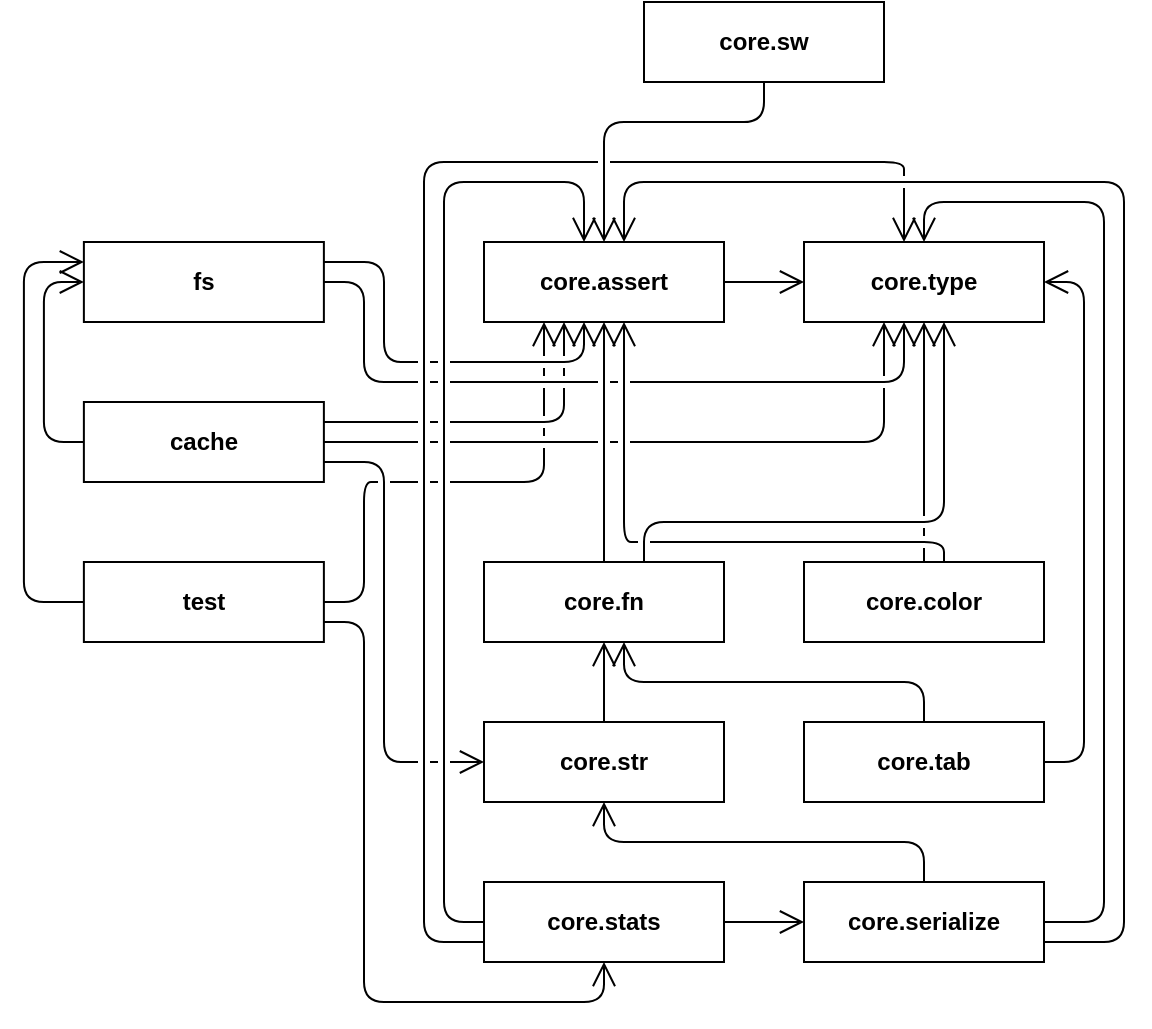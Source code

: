 <mxfile version="21.2.9" type="github">
  <diagram name="arch" id="TRP2K677sPI2TilkwHnE">
    <mxGraphModel dx="1521" dy="698" grid="1" gridSize="10" guides="1" tooltips="1" connect="1" arrows="1" fold="1" page="0" pageScale="1" pageWidth="850" pageHeight="1100" math="0" shadow="0">
      <root>
        <mxCell id="0" />
        <mxCell id="1" parent="0" />
        <mxCell id="u6jPdmk9WHOxQMYmwKkK-1" value="core.fn" style="rounded=0;whiteSpace=wrap;html=1;fontStyle=1" vertex="1" parent="1">
          <mxGeometry y="280" width="120" height="40" as="geometry" />
        </mxCell>
        <mxCell id="u6jPdmk9WHOxQMYmwKkK-2" value="&lt;div&gt;core.assert&lt;/div&gt;" style="rounded=0;whiteSpace=wrap;html=1;fontStyle=1" vertex="1" parent="1">
          <mxGeometry y="120" width="120" height="40" as="geometry" />
        </mxCell>
        <mxCell id="u6jPdmk9WHOxQMYmwKkK-3" value="&lt;div&gt;core.type&lt;/div&gt;" style="rounded=0;whiteSpace=wrap;html=1;fontStyle=1" vertex="1" parent="1">
          <mxGeometry x="160" y="120" width="120" height="40" as="geometry" />
        </mxCell>
        <mxCell id="u6jPdmk9WHOxQMYmwKkK-4" value="core.color" style="rounded=0;whiteSpace=wrap;html=1;fontStyle=1" vertex="1" parent="1">
          <mxGeometry x="160" y="280" width="120" height="40" as="geometry" />
        </mxCell>
        <mxCell id="u6jPdmk9WHOxQMYmwKkK-5" value="&lt;div&gt;core.tab&lt;/div&gt;" style="rounded=0;whiteSpace=wrap;html=1;fontStyle=1" vertex="1" parent="1">
          <mxGeometry x="160" y="360" width="120" height="40" as="geometry" />
        </mxCell>
        <mxCell id="u6jPdmk9WHOxQMYmwKkK-6" value="&lt;div&gt;core.str&lt;/div&gt;" style="rounded=0;whiteSpace=wrap;html=1;fontStyle=1" vertex="1" parent="1">
          <mxGeometry y="360" width="120" height="40" as="geometry" />
        </mxCell>
        <mxCell id="u6jPdmk9WHOxQMYmwKkK-7" value="&lt;div&gt;core.serialize&lt;/div&gt;" style="rounded=0;whiteSpace=wrap;html=1;fontStyle=1" vertex="1" parent="1">
          <mxGeometry x="160" y="440" width="120" height="40" as="geometry" />
        </mxCell>
        <mxCell id="u6jPdmk9WHOxQMYmwKkK-8" value="&lt;div&gt;core.sw&lt;/div&gt;" style="rounded=0;whiteSpace=wrap;html=1;fontStyle=1" vertex="1" parent="1">
          <mxGeometry x="80" width="120" height="40" as="geometry" />
        </mxCell>
        <mxCell id="u6jPdmk9WHOxQMYmwKkK-9" value="cache" style="rounded=0;whiteSpace=wrap;html=1;fontStyle=1" vertex="1" parent="1">
          <mxGeometry x="-200.06" y="200" width="120" height="40" as="geometry" />
        </mxCell>
        <mxCell id="u6jPdmk9WHOxQMYmwKkK-10" value="fs" style="rounded=0;whiteSpace=wrap;html=1;fontStyle=1" vertex="1" parent="1">
          <mxGeometry x="-200.06" y="120" width="120" height="40" as="geometry" />
        </mxCell>
        <mxCell id="u6jPdmk9WHOxQMYmwKkK-11" value="&lt;div&gt;test&lt;/div&gt;" style="rounded=0;whiteSpace=wrap;html=1;fontStyle=1" vertex="1" parent="1">
          <mxGeometry x="-200.06" y="280" width="120" height="40" as="geometry" />
        </mxCell>
        <mxCell id="u6jPdmk9WHOxQMYmwKkK-12" value="&lt;div&gt;core.stats&lt;/div&gt;" style="rounded=0;whiteSpace=wrap;html=1;fontStyle=1" vertex="1" parent="1">
          <mxGeometry y="440" width="120" height="40" as="geometry" />
        </mxCell>
        <mxCell id="u6jPdmk9WHOxQMYmwKkK-13" value="" style="endArrow=open;endFill=1;endSize=10;html=1;rounded=1;jumpStyle=gap;edgeStyle=orthogonalEdgeStyle;" edge="1" parent="1" source="u6jPdmk9WHOxQMYmwKkK-2" target="u6jPdmk9WHOxQMYmwKkK-3">
          <mxGeometry width="160" relative="1" as="geometry">
            <mxPoint x="-310" y="580" as="sourcePoint" />
            <mxPoint x="-150" y="580" as="targetPoint" />
          </mxGeometry>
        </mxCell>
        <mxCell id="u6jPdmk9WHOxQMYmwKkK-14" value="" style="endArrow=open;endFill=1;endSize=10;html=1;rounded=1;jumpStyle=gap;edgeStyle=orthogonalEdgeStyle;" edge="1" parent="1" source="u6jPdmk9WHOxQMYmwKkK-1" target="u6jPdmk9WHOxQMYmwKkK-2">
          <mxGeometry width="160" relative="1" as="geometry">
            <mxPoint x="130" y="150" as="sourcePoint" />
            <mxPoint x="210" y="150" as="targetPoint" />
            <Array as="points">
              <mxPoint x="60" y="180" />
              <mxPoint x="60" y="180" />
            </Array>
          </mxGeometry>
        </mxCell>
        <mxCell id="u6jPdmk9WHOxQMYmwKkK-15" value="" style="endArrow=open;endFill=1;endSize=10;html=1;rounded=1;jumpStyle=gap;edgeStyle=orthogonalEdgeStyle;" edge="1" parent="1" source="u6jPdmk9WHOxQMYmwKkK-1" target="u6jPdmk9WHOxQMYmwKkK-3">
          <mxGeometry width="160" relative="1" as="geometry">
            <mxPoint x="260" y="250" as="sourcePoint" />
            <mxPoint x="70" y="170" as="targetPoint" />
            <Array as="points">
              <mxPoint x="80" y="260" />
              <mxPoint x="230" y="260" />
            </Array>
          </mxGeometry>
        </mxCell>
        <mxCell id="u6jPdmk9WHOxQMYmwKkK-16" value="" style="endArrow=open;endFill=1;endSize=10;html=1;rounded=1;jumpStyle=gap;edgeStyle=orthogonalEdgeStyle;" edge="1" parent="1" source="u6jPdmk9WHOxQMYmwKkK-4" target="u6jPdmk9WHOxQMYmwKkK-2">
          <mxGeometry width="160" relative="1" as="geometry">
            <mxPoint x="260" y="250" as="sourcePoint" />
            <mxPoint x="70" y="170" as="targetPoint" />
            <Array as="points">
              <mxPoint x="230" y="270" />
              <mxPoint x="70" y="270" />
            </Array>
          </mxGeometry>
        </mxCell>
        <mxCell id="u6jPdmk9WHOxQMYmwKkK-17" value="" style="endArrow=open;endFill=1;endSize=10;html=1;rounded=1;jumpStyle=gap;edgeStyle=orthogonalEdgeStyle;" edge="1" parent="1" source="u6jPdmk9WHOxQMYmwKkK-4" target="u6jPdmk9WHOxQMYmwKkK-3">
          <mxGeometry width="160" relative="1" as="geometry">
            <mxPoint x="380" y="250" as="sourcePoint" />
            <mxPoint x="40" y="170" as="targetPoint" />
            <Array as="points">
              <mxPoint x="220" y="180" />
              <mxPoint x="220" y="180" />
            </Array>
          </mxGeometry>
        </mxCell>
        <mxCell id="u6jPdmk9WHOxQMYmwKkK-20" value="" style="endArrow=open;endFill=1;endSize=10;html=1;rounded=1;jumpStyle=gap;edgeStyle=orthogonalEdgeStyle;" edge="1" parent="1" source="u6jPdmk9WHOxQMYmwKkK-8" target="u6jPdmk9WHOxQMYmwKkK-2">
          <mxGeometry width="160" relative="1" as="geometry">
            <mxPoint x="70" y="250" as="sourcePoint" />
            <mxPoint x="70" y="170" as="targetPoint" />
            <Array as="points">
              <mxPoint x="140" y="60" />
              <mxPoint x="60" y="60" />
            </Array>
          </mxGeometry>
        </mxCell>
        <mxCell id="u6jPdmk9WHOxQMYmwKkK-21" value="" style="endArrow=open;endFill=1;endSize=10;html=1;rounded=1;jumpStyle=gap;edgeStyle=orthogonalEdgeStyle;" edge="1" parent="1" source="u6jPdmk9WHOxQMYmwKkK-6" target="u6jPdmk9WHOxQMYmwKkK-1">
          <mxGeometry width="160" relative="1" as="geometry">
            <mxPoint x="70" y="290" as="sourcePoint" />
            <mxPoint x="70" y="210" as="targetPoint" />
            <Array as="points" />
          </mxGeometry>
        </mxCell>
        <mxCell id="u6jPdmk9WHOxQMYmwKkK-22" value="" style="endArrow=open;endFill=1;endSize=10;html=1;rounded=1;jumpStyle=gap;edgeStyle=orthogonalEdgeStyle;" edge="1" parent="1" source="u6jPdmk9WHOxQMYmwKkK-5" target="u6jPdmk9WHOxQMYmwKkK-1">
          <mxGeometry width="160" relative="1" as="geometry">
            <mxPoint x="70" y="370" as="sourcePoint" />
            <mxPoint x="70" y="330" as="targetPoint" />
            <Array as="points">
              <mxPoint x="220" y="340" />
              <mxPoint x="70" y="340" />
            </Array>
          </mxGeometry>
        </mxCell>
        <mxCell id="u6jPdmk9WHOxQMYmwKkK-23" value="" style="endArrow=open;endFill=1;endSize=10;html=1;rounded=1;jumpStyle=gap;edgeStyle=orthogonalEdgeStyle;" edge="1" parent="1" source="u6jPdmk9WHOxQMYmwKkK-5" target="u6jPdmk9WHOxQMYmwKkK-3">
          <mxGeometry width="160" relative="1" as="geometry">
            <mxPoint x="230" y="330" as="sourcePoint" />
            <mxPoint x="80" y="290" as="targetPoint" />
            <Array as="points">
              <mxPoint x="300" y="380" />
              <mxPoint x="300" y="140" />
            </Array>
          </mxGeometry>
        </mxCell>
        <mxCell id="u6jPdmk9WHOxQMYmwKkK-26" value="" style="endArrow=open;endFill=1;endSize=10;html=1;rounded=1;jumpStyle=gap;edgeStyle=orthogonalEdgeStyle;" edge="1" parent="1" source="u6jPdmk9WHOxQMYmwKkK-7" target="u6jPdmk9WHOxQMYmwKkK-6">
          <mxGeometry width="160" relative="1" as="geometry">
            <mxPoint x="219.97" y="440" as="sourcePoint" />
            <mxPoint x="69.97" y="400" as="targetPoint" />
            <Array as="points">
              <mxPoint x="220" y="420" />
              <mxPoint x="60" y="420" />
            </Array>
          </mxGeometry>
        </mxCell>
        <mxCell id="u6jPdmk9WHOxQMYmwKkK-27" value="" style="endArrow=open;endFill=1;endSize=10;html=1;rounded=1;jumpStyle=gap;edgeStyle=orthogonalEdgeStyle;" edge="1" parent="1" source="u6jPdmk9WHOxQMYmwKkK-7" target="u6jPdmk9WHOxQMYmwKkK-2">
          <mxGeometry width="160" relative="1" as="geometry">
            <mxPoint x="230" y="410" as="sourcePoint" />
            <mxPoint x="240" y="210" as="targetPoint" />
            <Array as="points">
              <mxPoint x="320" y="470" />
              <mxPoint x="320" y="90" />
              <mxPoint x="70" y="90" />
            </Array>
          </mxGeometry>
        </mxCell>
        <mxCell id="u6jPdmk9WHOxQMYmwKkK-28" value="" style="endArrow=open;endFill=1;endSize=10;html=1;rounded=1;jumpStyle=gap;edgeStyle=orthogonalEdgeStyle;" edge="1" parent="1" source="u6jPdmk9WHOxQMYmwKkK-7" target="u6jPdmk9WHOxQMYmwKkK-3">
          <mxGeometry width="160" relative="1" as="geometry">
            <mxPoint x="280" y="410" as="sourcePoint" />
            <mxPoint x="60" y="100" as="targetPoint" />
            <Array as="points">
              <mxPoint x="310" y="460" />
              <mxPoint x="310" y="100" />
              <mxPoint x="220" y="100" />
            </Array>
          </mxGeometry>
        </mxCell>
        <mxCell id="u6jPdmk9WHOxQMYmwKkK-29" value="" style="endArrow=open;endFill=1;endSize=10;html=1;rounded=1;jumpStyle=gap;edgeStyle=orthogonalEdgeStyle;" edge="1" parent="1" source="u6jPdmk9WHOxQMYmwKkK-12" target="u6jPdmk9WHOxQMYmwKkK-7">
          <mxGeometry width="160" relative="1" as="geometry">
            <mxPoint x="230" y="450" as="sourcePoint" />
            <mxPoint x="80" y="410" as="targetPoint" />
            <Array as="points">
              <mxPoint x="150" y="460" />
              <mxPoint x="150" y="460" />
            </Array>
          </mxGeometry>
        </mxCell>
        <mxCell id="u6jPdmk9WHOxQMYmwKkK-30" value="" style="endArrow=open;endFill=1;endSize=10;html=1;rounded=1;jumpStyle=gap;edgeStyle=orthogonalEdgeStyle;" edge="1" parent="1" source="u6jPdmk9WHOxQMYmwKkK-12" target="u6jPdmk9WHOxQMYmwKkK-3">
          <mxGeometry width="160" relative="1" as="geometry">
            <mxPoint x="130" y="430" as="sourcePoint" />
            <mxPoint x="70" y="200" as="targetPoint" />
            <Array as="points">
              <mxPoint x="-30" y="470" />
              <mxPoint x="-30" y="80" />
              <mxPoint x="210" y="80" />
            </Array>
          </mxGeometry>
        </mxCell>
        <mxCell id="u6jPdmk9WHOxQMYmwKkK-31" value="" style="endArrow=open;endFill=1;endSize=10;html=1;rounded=1;jumpStyle=gap;edgeStyle=orthogonalEdgeStyle;" edge="1" parent="1" source="u6jPdmk9WHOxQMYmwKkK-12" target="u6jPdmk9WHOxQMYmwKkK-2">
          <mxGeometry width="160" relative="1" as="geometry">
            <mxPoint x="10" y="430" as="sourcePoint" />
            <mxPoint x="220" y="130" as="targetPoint" />
            <Array as="points">
              <mxPoint x="-20" y="460" />
              <mxPoint x="-20" y="90" />
              <mxPoint x="50" y="90" />
            </Array>
          </mxGeometry>
        </mxCell>
        <mxCell id="u6jPdmk9WHOxQMYmwKkK-32" value="" style="endArrow=open;endFill=1;endSize=10;html=1;rounded=1;jumpStyle=gap;edgeStyle=orthogonalEdgeStyle;" edge="1" parent="1" source="u6jPdmk9WHOxQMYmwKkK-9" target="u6jPdmk9WHOxQMYmwKkK-10">
          <mxGeometry width="160" relative="1" as="geometry">
            <mxPoint x="149.94" y="50" as="sourcePoint" />
            <mxPoint x="79.94" y="130" as="targetPoint" />
            <Array as="points">
              <mxPoint x="-220.03" y="220" />
              <mxPoint x="-220.03" y="140" />
            </Array>
          </mxGeometry>
        </mxCell>
        <mxCell id="u6jPdmk9WHOxQMYmwKkK-33" value="" style="endArrow=open;endFill=1;endSize=10;html=1;rounded=1;jumpStyle=gap;edgeStyle=orthogonalEdgeStyle;" edge="1" parent="1" source="u6jPdmk9WHOxQMYmwKkK-11" target="u6jPdmk9WHOxQMYmwKkK-10">
          <mxGeometry width="160" relative="1" as="geometry">
            <mxPoint x="-190.06" y="230" as="sourcePoint" />
            <mxPoint x="-190.06" y="150" as="targetPoint" />
            <Array as="points">
              <mxPoint x="-230.03" y="300" />
              <mxPoint x="-230.03" y="130" />
            </Array>
          </mxGeometry>
        </mxCell>
        <mxCell id="u6jPdmk9WHOxQMYmwKkK-34" value="" style="endArrow=open;endFill=1;endSize=10;html=1;rounded=1;jumpStyle=gap;edgeStyle=orthogonalEdgeStyle;" edge="1" parent="1" source="u6jPdmk9WHOxQMYmwKkK-10" target="u6jPdmk9WHOxQMYmwKkK-2">
          <mxGeometry width="160" relative="1" as="geometry">
            <mxPoint x="150" y="50" as="sourcePoint" />
            <mxPoint x="70" y="130" as="targetPoint" />
            <Array as="points">
              <mxPoint x="-50" y="130" />
              <mxPoint x="-50" y="180" />
              <mxPoint x="50" y="180" />
            </Array>
          </mxGeometry>
        </mxCell>
        <mxCell id="u6jPdmk9WHOxQMYmwKkK-35" value="" style="endArrow=open;endFill=1;endSize=10;html=1;rounded=1;jumpStyle=gap;edgeStyle=orthogonalEdgeStyle;" edge="1" parent="1" source="u6jPdmk9WHOxQMYmwKkK-10" target="u6jPdmk9WHOxQMYmwKkK-3">
          <mxGeometry width="160" relative="1" as="geometry">
            <mxPoint x="-120.03" y="150" as="sourcePoint" />
            <mxPoint x="49.97" y="180" as="targetPoint" />
            <Array as="points">
              <mxPoint x="-60" y="140" />
              <mxPoint x="-60" y="190" />
              <mxPoint x="210" y="190" />
            </Array>
          </mxGeometry>
        </mxCell>
        <mxCell id="u6jPdmk9WHOxQMYmwKkK-36" value="" style="endArrow=open;endFill=1;endSize=10;html=1;rounded=1;jumpStyle=gap;edgeStyle=orthogonalEdgeStyle;" edge="1" parent="1" source="u6jPdmk9WHOxQMYmwKkK-9" target="u6jPdmk9WHOxQMYmwKkK-2">
          <mxGeometry width="160" relative="1" as="geometry">
            <mxPoint x="-230" y="230" as="sourcePoint" />
            <mxPoint x="-230" y="160" as="targetPoint" />
            <Array as="points">
              <mxPoint x="40" y="210" />
            </Array>
          </mxGeometry>
        </mxCell>
        <mxCell id="u6jPdmk9WHOxQMYmwKkK-37" value="" style="endArrow=open;endFill=1;endSize=10;html=1;rounded=1;jumpStyle=gap;edgeStyle=orthogonalEdgeStyle;" edge="1" parent="1" source="u6jPdmk9WHOxQMYmwKkK-9" target="u6jPdmk9WHOxQMYmwKkK-3">
          <mxGeometry width="160" relative="1" as="geometry">
            <mxPoint x="-110" y="230" as="sourcePoint" />
            <mxPoint x="50" y="170" as="targetPoint" />
            <Array as="points">
              <mxPoint x="200" y="220" />
            </Array>
          </mxGeometry>
        </mxCell>
        <mxCell id="u6jPdmk9WHOxQMYmwKkK-39" value="" style="endArrow=open;endFill=1;endSize=10;html=1;rounded=1;jumpStyle=gap;edgeStyle=orthogonalEdgeStyle;" edge="1" parent="1" source="u6jPdmk9WHOxQMYmwKkK-9" target="u6jPdmk9WHOxQMYmwKkK-6">
          <mxGeometry width="160" relative="1" as="geometry">
            <mxPoint x="-110" y="230" as="sourcePoint" />
            <mxPoint x="210" y="170" as="targetPoint" />
            <Array as="points">
              <mxPoint x="-50" y="230" />
              <mxPoint x="-50" y="380" />
            </Array>
          </mxGeometry>
        </mxCell>
        <mxCell id="u6jPdmk9WHOxQMYmwKkK-40" value="" style="endArrow=open;endFill=1;endSize=10;html=1;rounded=1;jumpStyle=gap;edgeStyle=orthogonalEdgeStyle;" edge="1" parent="1" source="u6jPdmk9WHOxQMYmwKkK-11" target="u6jPdmk9WHOxQMYmwKkK-12">
          <mxGeometry width="160" relative="1" as="geometry">
            <mxPoint x="-110" y="240" as="sourcePoint" />
            <mxPoint x="10" y="390" as="targetPoint" />
            <Array as="points">
              <mxPoint x="-60" y="310" />
              <mxPoint x="-60" y="500" />
              <mxPoint x="60" y="500" />
            </Array>
          </mxGeometry>
        </mxCell>
        <mxCell id="u6jPdmk9WHOxQMYmwKkK-41" value="" style="endArrow=open;endFill=1;endSize=10;html=1;rounded=1;jumpStyle=gap;edgeStyle=orthogonalEdgeStyle;" edge="1" parent="1" source="u6jPdmk9WHOxQMYmwKkK-11" target="u6jPdmk9WHOxQMYmwKkK-2">
          <mxGeometry width="160" relative="1" as="geometry">
            <mxPoint x="-110" y="320" as="sourcePoint" />
            <mxPoint x="60" y="210" as="targetPoint" />
            <Array as="points">
              <mxPoint x="-60" y="300" />
              <mxPoint x="-60" y="240" />
              <mxPoint x="30" y="240" />
            </Array>
          </mxGeometry>
        </mxCell>
      </root>
    </mxGraphModel>
  </diagram>
</mxfile>
